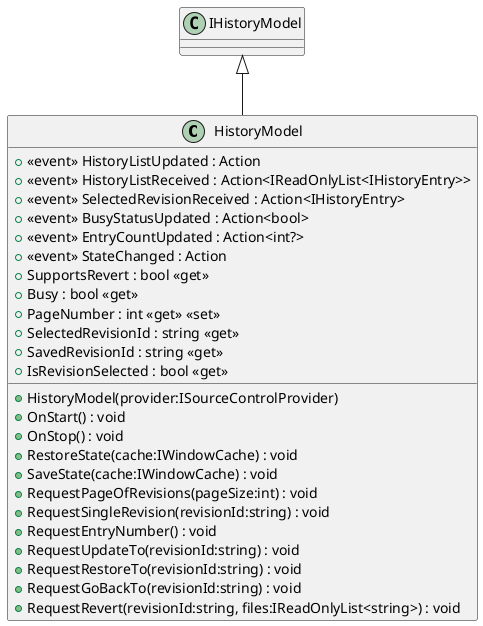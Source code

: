 @startuml
class HistoryModel {
    +  <<event>> HistoryListUpdated : Action 
    +  <<event>> HistoryListReceived : Action<IReadOnlyList<IHistoryEntry>> 
    +  <<event>> SelectedRevisionReceived : Action<IHistoryEntry> 
    +  <<event>> BusyStatusUpdated : Action<bool> 
    +  <<event>> EntryCountUpdated : Action<int?> 
    +  <<event>> StateChanged : Action 
    + HistoryModel(provider:ISourceControlProvider)
    + OnStart() : void
    + OnStop() : void
    + RestoreState(cache:IWindowCache) : void
    + SaveState(cache:IWindowCache) : void
    + RequestPageOfRevisions(pageSize:int) : void
    + RequestSingleRevision(revisionId:string) : void
    + RequestEntryNumber() : void
    + RequestUpdateTo(revisionId:string) : void
    + RequestRestoreTo(revisionId:string) : void
    + RequestGoBackTo(revisionId:string) : void
    + SupportsRevert : bool <<get>>
    + RequestRevert(revisionId:string, files:IReadOnlyList<string>) : void
    + Busy : bool <<get>>
    + PageNumber : int <<get>> <<set>>
    + SelectedRevisionId : string <<get>>
    + SavedRevisionId : string <<get>>
    + IsRevisionSelected : bool <<get>>
}
IHistoryModel <|-- HistoryModel
@enduml
